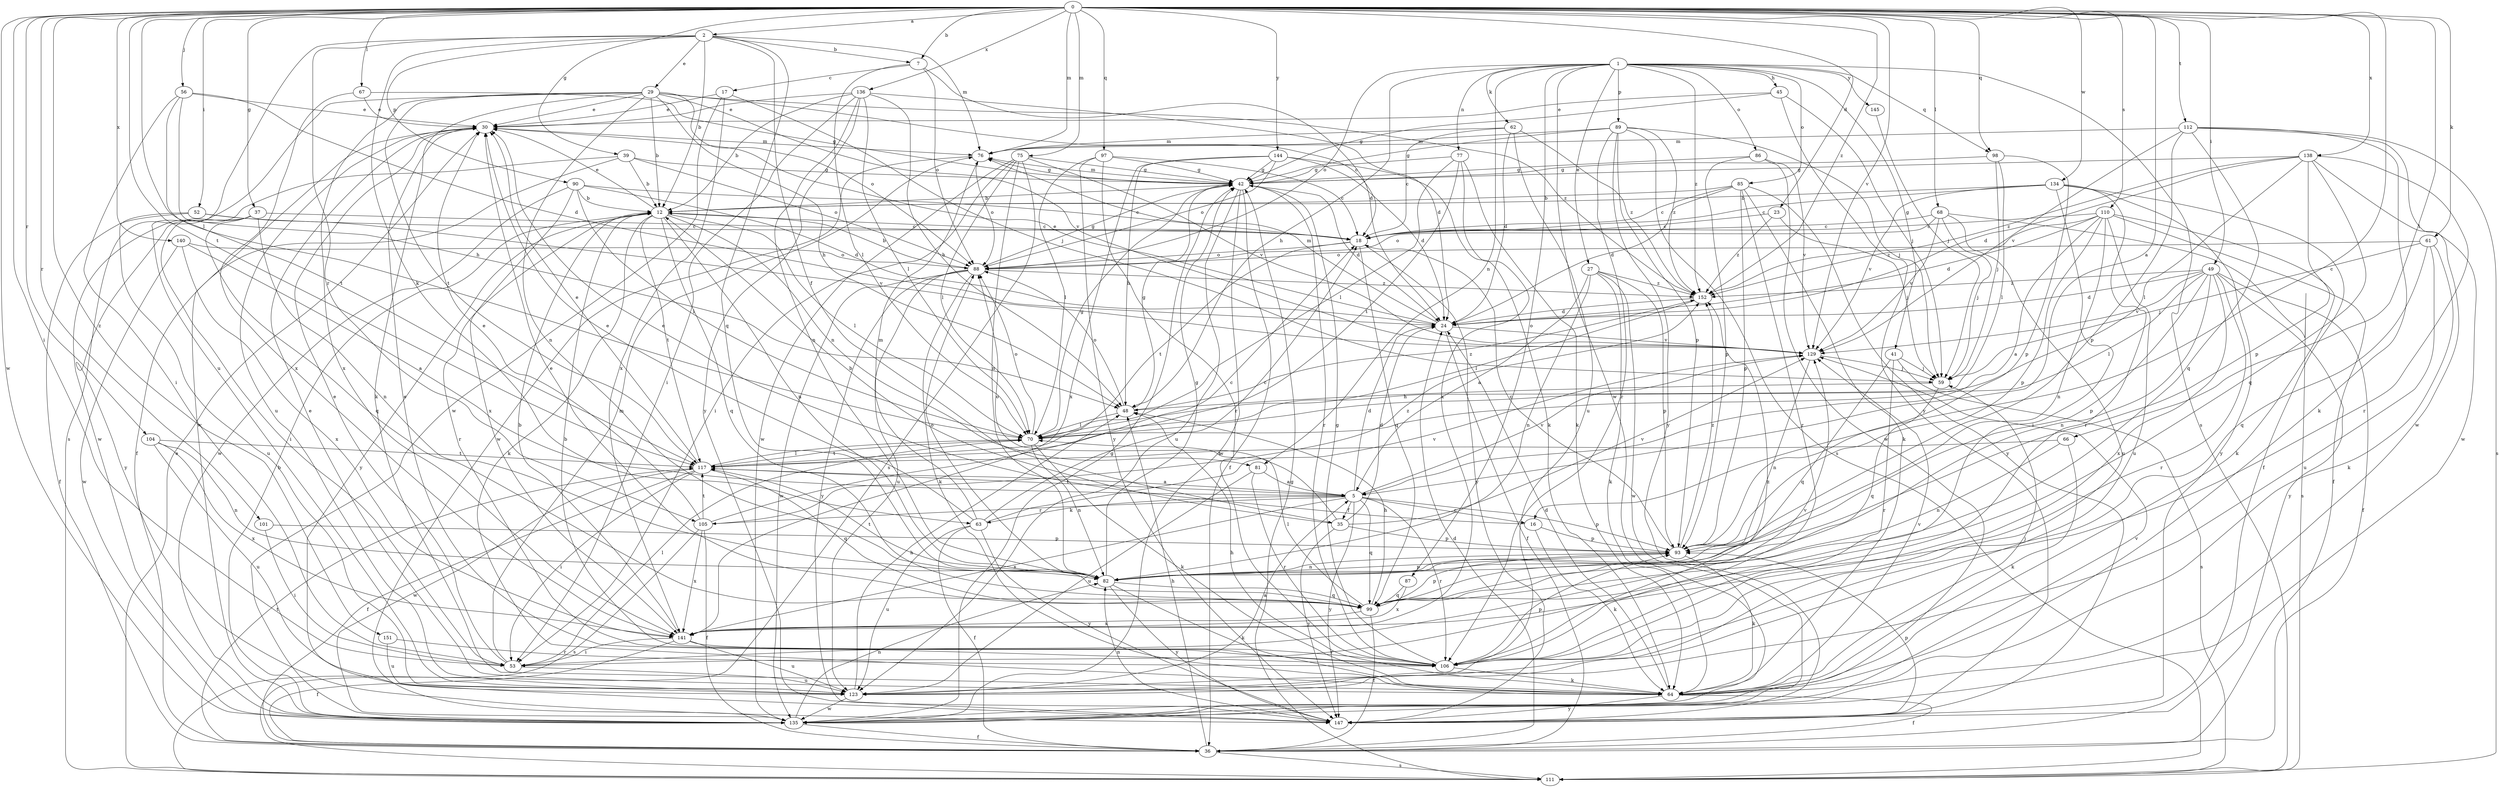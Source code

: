 strict digraph  {
0;
1;
2;
5;
7;
12;
16;
17;
18;
23;
24;
27;
29;
30;
35;
36;
37;
39;
41;
42;
45;
48;
49;
52;
53;
56;
59;
61;
62;
63;
64;
66;
67;
68;
70;
75;
76;
77;
81;
82;
85;
86;
87;
88;
89;
90;
93;
97;
98;
99;
101;
104;
105;
106;
110;
111;
112;
117;
123;
129;
134;
135;
136;
138;
140;
141;
144;
145;
147;
151;
152;
0 -> 2  [label=a];
0 -> 5  [label=a];
0 -> 7  [label=b];
0 -> 16  [label=c];
0 -> 23  [label=d];
0 -> 37  [label=g];
0 -> 39  [label=g];
0 -> 49  [label=i];
0 -> 52  [label=i];
0 -> 53  [label=i];
0 -> 56  [label=j];
0 -> 61  [label=k];
0 -> 66  [label=l];
0 -> 67  [label=l];
0 -> 68  [label=l];
0 -> 70  [label=l];
0 -> 75  [label=m];
0 -> 76  [label=m];
0 -> 97  [label=q];
0 -> 98  [label=q];
0 -> 101  [label=r];
0 -> 104  [label=r];
0 -> 110  [label=s];
0 -> 112  [label=t];
0 -> 117  [label=t];
0 -> 129  [label=v];
0 -> 134  [label=w];
0 -> 135  [label=w];
0 -> 136  [label=x];
0 -> 138  [label=x];
0 -> 140  [label=x];
0 -> 144  [label=y];
0 -> 151  [label=z];
0 -> 152  [label=z];
1 -> 27  [label=e];
1 -> 41  [label=g];
1 -> 45  [label=h];
1 -> 48  [label=h];
1 -> 62  [label=k];
1 -> 77  [label=n];
1 -> 81  [label=n];
1 -> 85  [label=o];
1 -> 86  [label=o];
1 -> 87  [label=o];
1 -> 88  [label=o];
1 -> 89  [label=p];
1 -> 98  [label=q];
1 -> 111  [label=s];
1 -> 135  [label=w];
1 -> 145  [label=y];
1 -> 152  [label=z];
2 -> 7  [label=b];
2 -> 12  [label=b];
2 -> 29  [label=e];
2 -> 35  [label=f];
2 -> 63  [label=k];
2 -> 76  [label=m];
2 -> 90  [label=p];
2 -> 99  [label=q];
2 -> 105  [label=r];
2 -> 123  [label=u];
5 -> 16  [label=c];
5 -> 24  [label=d];
5 -> 35  [label=f];
5 -> 63  [label=k];
5 -> 93  [label=p];
5 -> 99  [label=q];
5 -> 105  [label=r];
5 -> 106  [label=r];
5 -> 117  [label=t];
5 -> 129  [label=v];
5 -> 141  [label=x];
5 -> 147  [label=y];
7 -> 17  [label=c];
7 -> 24  [label=d];
7 -> 70  [label=l];
7 -> 88  [label=o];
12 -> 18  [label=c];
12 -> 30  [label=e];
12 -> 64  [label=k];
12 -> 70  [label=l];
12 -> 81  [label=n];
12 -> 82  [label=n];
12 -> 99  [label=q];
12 -> 106  [label=r];
12 -> 117  [label=t];
12 -> 147  [label=y];
16 -> 30  [label=e];
16 -> 64  [label=k];
16 -> 93  [label=p];
17 -> 30  [label=e];
17 -> 59  [label=j];
17 -> 135  [label=w];
17 -> 141  [label=x];
18 -> 88  [label=o];
18 -> 99  [label=q];
18 -> 117  [label=t];
18 -> 147  [label=y];
23 -> 18  [label=c];
23 -> 59  [label=j];
23 -> 152  [label=z];
24 -> 30  [label=e];
24 -> 36  [label=f];
24 -> 76  [label=m];
24 -> 129  [label=v];
27 -> 5  [label=a];
27 -> 64  [label=k];
27 -> 82  [label=n];
27 -> 93  [label=p];
27 -> 135  [label=w];
27 -> 152  [label=z];
29 -> 12  [label=b];
29 -> 18  [label=c];
29 -> 30  [label=e];
29 -> 48  [label=h];
29 -> 64  [label=k];
29 -> 82  [label=n];
29 -> 88  [label=o];
29 -> 111  [label=s];
29 -> 117  [label=t];
29 -> 129  [label=v];
29 -> 141  [label=x];
29 -> 152  [label=z];
30 -> 76  [label=m];
30 -> 123  [label=u];
30 -> 135  [label=w];
35 -> 12  [label=b];
35 -> 24  [label=d];
35 -> 88  [label=o];
35 -> 93  [label=p];
35 -> 129  [label=v];
35 -> 147  [label=y];
36 -> 24  [label=d];
36 -> 48  [label=h];
36 -> 111  [label=s];
36 -> 117  [label=t];
37 -> 18  [label=c];
37 -> 53  [label=i];
37 -> 82  [label=n];
37 -> 99  [label=q];
37 -> 147  [label=y];
39 -> 12  [label=b];
39 -> 36  [label=f];
39 -> 42  [label=g];
39 -> 88  [label=o];
39 -> 135  [label=w];
41 -> 59  [label=j];
41 -> 99  [label=q];
41 -> 106  [label=r];
41 -> 111  [label=s];
42 -> 12  [label=b];
42 -> 24  [label=d];
42 -> 36  [label=f];
42 -> 76  [label=m];
42 -> 106  [label=r];
42 -> 123  [label=u];
42 -> 135  [label=w];
45 -> 30  [label=e];
45 -> 42  [label=g];
45 -> 59  [label=j];
45 -> 147  [label=y];
48 -> 42  [label=g];
48 -> 70  [label=l];
48 -> 88  [label=o];
48 -> 152  [label=z];
49 -> 24  [label=d];
49 -> 36  [label=f];
49 -> 70  [label=l];
49 -> 82  [label=n];
49 -> 93  [label=p];
49 -> 106  [label=r];
49 -> 129  [label=v];
49 -> 141  [label=x];
49 -> 147  [label=y];
49 -> 152  [label=z];
52 -> 18  [label=c];
52 -> 36  [label=f];
52 -> 123  [label=u];
52 -> 129  [label=v];
53 -> 30  [label=e];
53 -> 70  [label=l];
53 -> 76  [label=m];
53 -> 123  [label=u];
53 -> 129  [label=v];
56 -> 24  [label=d];
56 -> 30  [label=e];
56 -> 48  [label=h];
56 -> 53  [label=i];
56 -> 117  [label=t];
59 -> 48  [label=h];
59 -> 99  [label=q];
61 -> 59  [label=j];
61 -> 64  [label=k];
61 -> 88  [label=o];
61 -> 99  [label=q];
61 -> 123  [label=u];
62 -> 18  [label=c];
62 -> 24  [label=d];
62 -> 76  [label=m];
62 -> 123  [label=u];
62 -> 152  [label=z];
63 -> 18  [label=c];
63 -> 30  [label=e];
63 -> 36  [label=f];
63 -> 76  [label=m];
63 -> 123  [label=u];
63 -> 129  [label=v];
63 -> 147  [label=y];
64 -> 24  [label=d];
64 -> 30  [label=e];
64 -> 36  [label=f];
64 -> 48  [label=h];
64 -> 59  [label=j];
64 -> 129  [label=v];
64 -> 147  [label=y];
66 -> 64  [label=k];
66 -> 82  [label=n];
66 -> 117  [label=t];
67 -> 30  [label=e];
67 -> 42  [label=g];
67 -> 141  [label=x];
68 -> 18  [label=c];
68 -> 59  [label=j];
68 -> 88  [label=o];
68 -> 111  [label=s];
68 -> 123  [label=u];
68 -> 129  [label=v];
70 -> 42  [label=g];
70 -> 64  [label=k];
70 -> 82  [label=n];
70 -> 88  [label=o];
70 -> 117  [label=t];
75 -> 42  [label=g];
75 -> 53  [label=i];
75 -> 70  [label=l];
75 -> 82  [label=n];
75 -> 111  [label=s];
75 -> 129  [label=v];
75 -> 135  [label=w];
76 -> 42  [label=g];
76 -> 88  [label=o];
76 -> 135  [label=w];
77 -> 42  [label=g];
77 -> 64  [label=k];
77 -> 70  [label=l];
77 -> 117  [label=t];
77 -> 141  [label=x];
81 -> 5  [label=a];
81 -> 106  [label=r];
81 -> 123  [label=u];
82 -> 42  [label=g];
82 -> 64  [label=k];
82 -> 88  [label=o];
82 -> 93  [label=p];
82 -> 99  [label=q];
82 -> 117  [label=t];
82 -> 147  [label=y];
85 -> 12  [label=b];
85 -> 18  [label=c];
85 -> 24  [label=d];
85 -> 64  [label=k];
85 -> 93  [label=p];
85 -> 106  [label=r];
85 -> 147  [label=y];
86 -> 42  [label=g];
86 -> 93  [label=p];
86 -> 129  [label=v];
86 -> 135  [label=w];
87 -> 99  [label=q];
87 -> 141  [label=x];
88 -> 12  [label=b];
88 -> 42  [label=g];
88 -> 64  [label=k];
88 -> 123  [label=u];
88 -> 135  [label=w];
88 -> 147  [label=y];
88 -> 152  [label=z];
89 -> 42  [label=g];
89 -> 59  [label=j];
89 -> 76  [label=m];
89 -> 93  [label=p];
89 -> 106  [label=r];
89 -> 111  [label=s];
89 -> 147  [label=y];
89 -> 152  [label=z];
90 -> 12  [label=b];
90 -> 18  [label=c];
90 -> 24  [label=d];
90 -> 70  [label=l];
90 -> 135  [label=w];
90 -> 141  [label=x];
93 -> 18  [label=c];
93 -> 64  [label=k];
93 -> 82  [label=n];
93 -> 152  [label=z];
97 -> 18  [label=c];
97 -> 42  [label=g];
97 -> 70  [label=l];
97 -> 106  [label=r];
97 -> 147  [label=y];
98 -> 42  [label=g];
98 -> 59  [label=j];
98 -> 70  [label=l];
98 -> 93  [label=p];
99 -> 30  [label=e];
99 -> 36  [label=f];
99 -> 48  [label=h];
99 -> 70  [label=l];
99 -> 93  [label=p];
99 -> 141  [label=x];
101 -> 53  [label=i];
101 -> 93  [label=p];
104 -> 82  [label=n];
104 -> 117  [label=t];
104 -> 123  [label=u];
104 -> 141  [label=x];
105 -> 18  [label=c];
105 -> 30  [label=e];
105 -> 36  [label=f];
105 -> 111  [label=s];
105 -> 117  [label=t];
105 -> 141  [label=x];
105 -> 152  [label=z];
106 -> 12  [label=b];
106 -> 30  [label=e];
106 -> 42  [label=g];
106 -> 64  [label=k];
106 -> 93  [label=p];
106 -> 152  [label=z];
110 -> 5  [label=a];
110 -> 18  [label=c];
110 -> 24  [label=d];
110 -> 36  [label=f];
110 -> 64  [label=k];
110 -> 82  [label=n];
110 -> 93  [label=p];
110 -> 123  [label=u];
110 -> 152  [label=z];
111 -> 30  [label=e];
111 -> 42  [label=g];
112 -> 64  [label=k];
112 -> 76  [label=m];
112 -> 93  [label=p];
112 -> 99  [label=q];
112 -> 111  [label=s];
112 -> 129  [label=v];
112 -> 135  [label=w];
117 -> 5  [label=a];
117 -> 30  [label=e];
117 -> 36  [label=f];
117 -> 53  [label=i];
117 -> 70  [label=l];
117 -> 99  [label=q];
117 -> 135  [label=w];
123 -> 5  [label=a];
123 -> 48  [label=h];
123 -> 135  [label=w];
129 -> 59  [label=j];
129 -> 82  [label=n];
134 -> 12  [label=b];
134 -> 18  [label=c];
134 -> 36  [label=f];
134 -> 53  [label=i];
134 -> 106  [label=r];
134 -> 129  [label=v];
134 -> 147  [label=y];
135 -> 12  [label=b];
135 -> 36  [label=f];
135 -> 42  [label=g];
135 -> 82  [label=n];
135 -> 129  [label=v];
136 -> 12  [label=b];
136 -> 24  [label=d];
136 -> 30  [label=e];
136 -> 48  [label=h];
136 -> 53  [label=i];
136 -> 70  [label=l];
136 -> 82  [label=n];
136 -> 147  [label=y];
138 -> 24  [label=d];
138 -> 42  [label=g];
138 -> 70  [label=l];
138 -> 93  [label=p];
138 -> 99  [label=q];
138 -> 106  [label=r];
138 -> 135  [label=w];
138 -> 152  [label=z];
140 -> 5  [label=a];
140 -> 88  [label=o];
140 -> 135  [label=w];
140 -> 141  [label=x];
141 -> 12  [label=b];
141 -> 36  [label=f];
141 -> 53  [label=i];
141 -> 106  [label=r];
141 -> 123  [label=u];
144 -> 24  [label=d];
144 -> 42  [label=g];
144 -> 48  [label=h];
144 -> 64  [label=k];
144 -> 88  [label=o];
144 -> 141  [label=x];
145 -> 59  [label=j];
147 -> 82  [label=n];
147 -> 93  [label=p];
151 -> 106  [label=r];
151 -> 123  [label=u];
152 -> 24  [label=d];
152 -> 70  [label=l];
}
